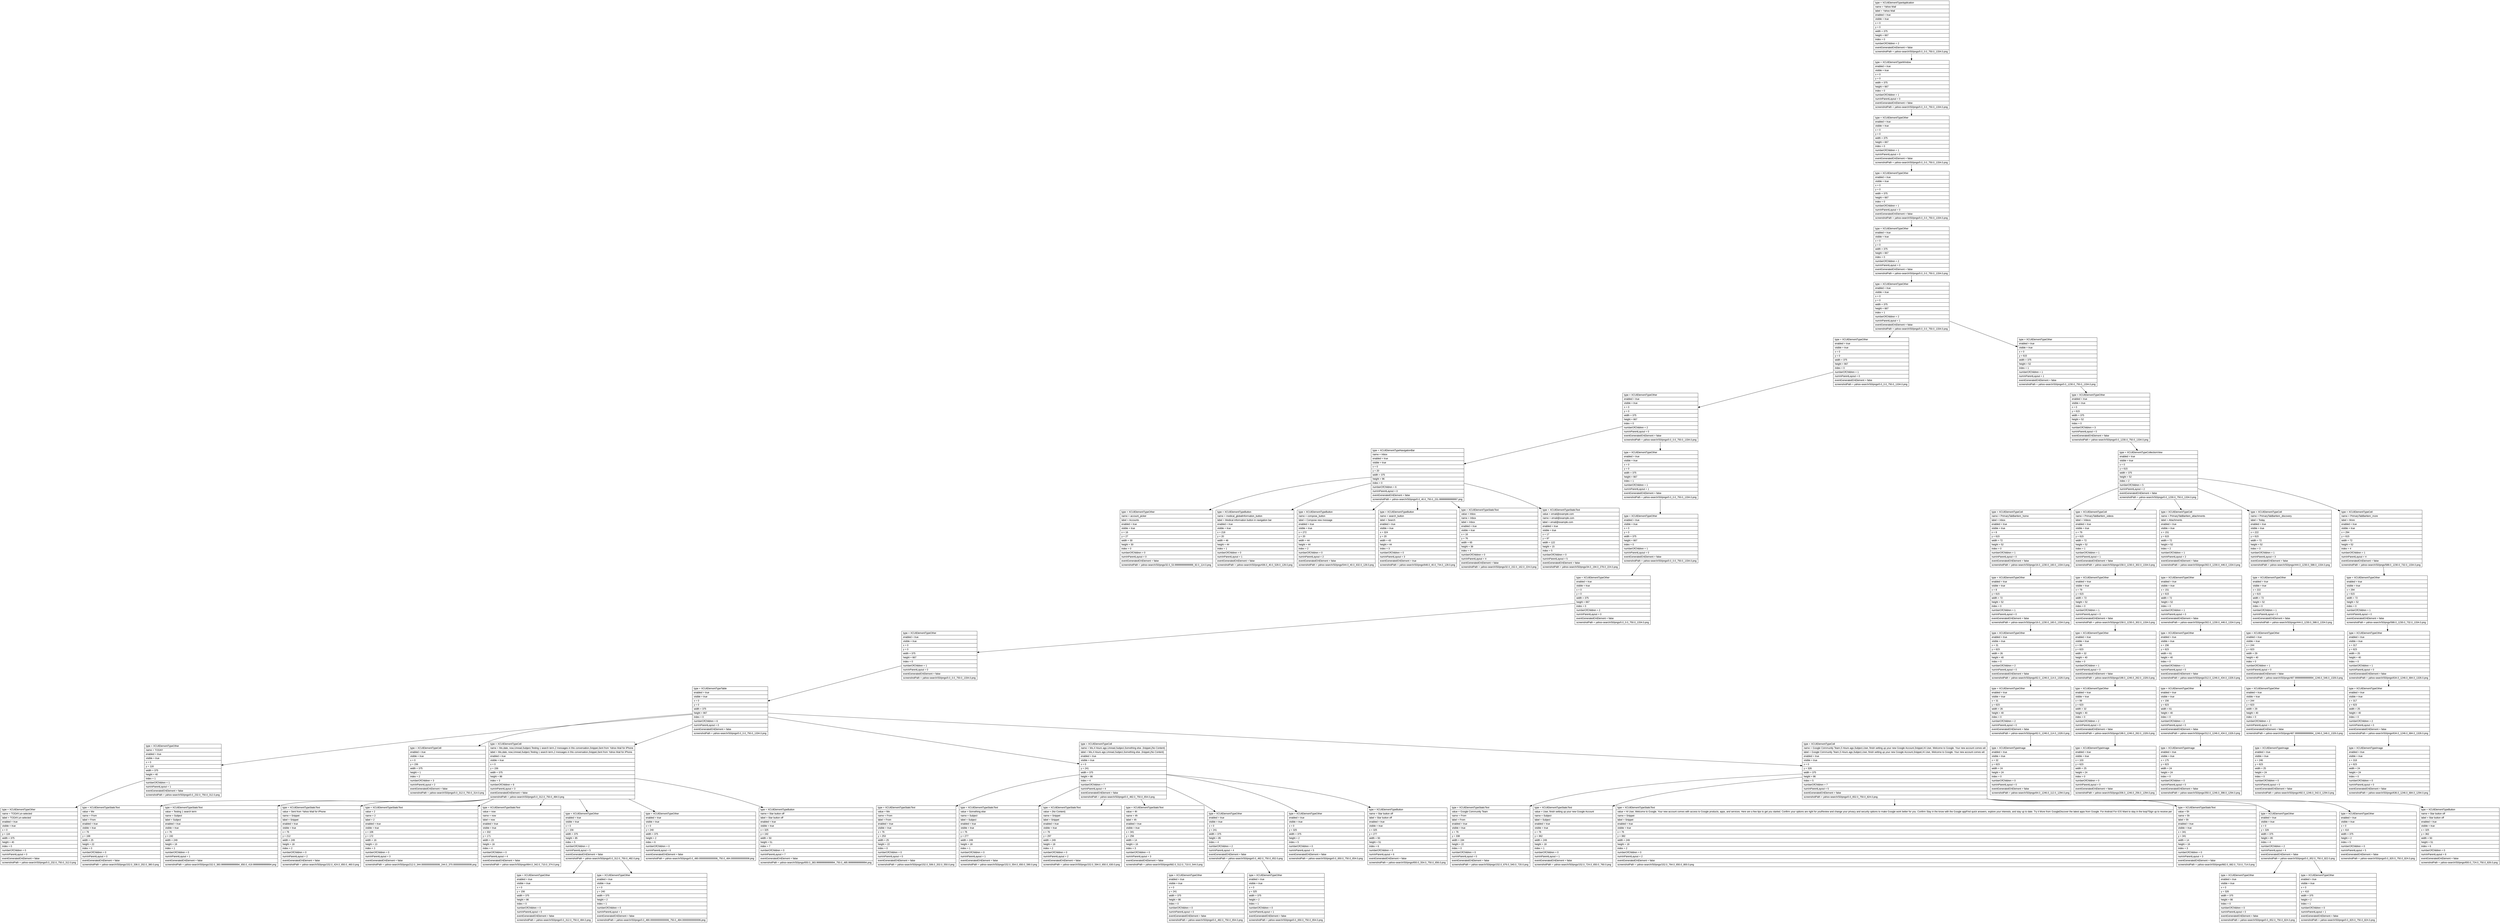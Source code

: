 digraph Layout {

	node [shape=record fontname=Arial];

	0	[label="{type = XCUIElementTypeApplication\l|name = Yahoo Mail\l|label = Yahoo Mail\l|enabled = true\l|visible = true\l|x = 0\l|y = 0\l|width = 375\l|height = 667\l|index = 0\l|numberOfChildren = 2\l|eventGeneratedOnElement = false \l|screenshotPath = yahoo-search/S0/pngs/0.0_0.0_750.0_1334.0.png\l}"]
	1	[label="{type = XCUIElementTypeWindow\l|enabled = true\l|visible = true\l|x = 0\l|y = 0\l|width = 375\l|height = 667\l|index = 0\l|numberOfChildren = 1\l|numInParentLayout = 0\l|eventGeneratedOnElement = false \l|screenshotPath = yahoo-search/S0/pngs/0.0_0.0_750.0_1334.0.png\l}"]
	2	[label="{type = XCUIElementTypeOther\l|enabled = true\l|visible = true\l|x = 0\l|y = 0\l|width = 375\l|height = 667\l|index = 0\l|numberOfChildren = 1\l|numInParentLayout = 0\l|eventGeneratedOnElement = false \l|screenshotPath = yahoo-search/S0/pngs/0.0_0.0_750.0_1334.0.png\l}"]
	3	[label="{type = XCUIElementTypeOther\l|enabled = true\l|visible = true\l|x = 0\l|y = 0\l|width = 375\l|height = 667\l|index = 0\l|numberOfChildren = 1\l|numInParentLayout = 0\l|eventGeneratedOnElement = false \l|screenshotPath = yahoo-search/S0/pngs/0.0_0.0_750.0_1334.0.png\l}"]
	4	[label="{type = XCUIElementTypeOther\l|enabled = true\l|visible = true\l|x = 0\l|y = 0\l|width = 375\l|height = 667\l|index = 0\l|numberOfChildren = 2\l|numInParentLayout = 0\l|eventGeneratedOnElement = false \l|screenshotPath = yahoo-search/S0/pngs/0.0_0.0_750.0_1334.0.png\l}"]
	5	[label="{type = XCUIElementTypeOther\l|enabled = true\l|visible = true\l|x = 0\l|y = 0\l|width = 375\l|height = 667\l|index = 1\l|numberOfChildren = 2\l|numInParentLayout = 1\l|eventGeneratedOnElement = false \l|screenshotPath = yahoo-search/S0/pngs/0.0_0.0_750.0_1334.0.png\l}"]
	6	[label="{type = XCUIElementTypeOther\l|enabled = true\l|visible = true\l|x = 0\l|y = 0\l|width = 375\l|height = 667\l|index = 0\l|numberOfChildren = 1\l|numInParentLayout = 0\l|eventGeneratedOnElement = false \l|screenshotPath = yahoo-search/S0/pngs/0.0_0.0_750.0_1334.0.png\l}"]
	7	[label="{type = XCUIElementTypeOther\l|enabled = true\l|visible = true\l|x = 0\l|y = 615\l|width = 375\l|height = 52\l|index = 1\l|numberOfChildren = 1\l|numInParentLayout = 1\l|eventGeneratedOnElement = false \l|screenshotPath = yahoo-search/S0/pngs/0.0_1230.0_750.0_1334.0.png\l}"]
	8	[label="{type = XCUIElementTypeOther\l|enabled = true\l|visible = true\l|x = 0\l|y = 0\l|width = 375\l|height = 667\l|index = 0\l|numberOfChildren = 2\l|numInParentLayout = 0\l|eventGeneratedOnElement = false \l|screenshotPath = yahoo-search/S0/pngs/0.0_0.0_750.0_1334.0.png\l}"]
	9	[label="{type = XCUIElementTypeOther\l|enabled = true\l|visible = true\l|x = 0\l|y = 615\l|width = 375\l|height = 52\l|index = 0\l|numberOfChildren = 3\l|numInParentLayout = 0\l|eventGeneratedOnElement = false \l|screenshotPath = yahoo-search/S0/pngs/0.0_1230.0_750.0_1334.0.png\l}"]
	10	[label="{type = XCUIElementTypeNavigationBar\l|name = Inbox\l|enabled = true\l|visible = true\l|x = 0\l|y = 20\l|width = 375\l|height = 96\l|index = 0\l|numberOfChildren = 6\l|numInParentLayout = 0\l|eventGeneratedOnElement = false \l|screenshotPath = yahoo-search/S0/pngs/0.0_40.0_750.0_231.99999999999997.png\l}"]
	11	[label="{type = XCUIElementTypeOther\l|enabled = true\l|visible = true\l|x = 0\l|y = 0\l|width = 375\l|height = 667\l|index = 1\l|numberOfChildren = 1\l|numInParentLayout = 1\l|eventGeneratedOnElement = false \l|screenshotPath = yahoo-search/S0/pngs/0.0_0.0_750.0_1334.0.png\l}"]
	12	[label="{type = XCUIElementTypeCollectionView\l|enabled = true\l|visible = true\l|x = 0\l|y = 615\l|width = 375\l|height = 52\l|index = 2\l|numberOfChildren = 5\l|numInParentLayout = 2\l|eventGeneratedOnElement = false \l|screenshotPath = yahoo-search/S0/pngs/0.0_1230.0_750.0_1334.0.png\l}"]
	13	[label="{type = XCUIElementTypeOther\l|name = account_picker\l|label = Accounts\l|enabled = true\l|visible = true\l|x = 16\l|y = 27\l|width = 30\l|height = 30\l|index = 0\l|numberOfChildren = 0\l|numInParentLayout = 0\l|eventGeneratedOnElement = false \l|screenshotPath = yahoo-search/S0/pngs/32.0_53.99999999999999_92.0_114.0.png\l}"]
	14	[label="{type = XCUIElementTypeButton\l|name = medical_globalInformation_button\l|label = Medical information button in navigation bar\l|enabled = true\l|visible = true\l|x = 218\l|y = 20\l|width = 46\l|height = 44\l|index = 1\l|numberOfChildren = 0\l|numInParentLayout = 1\l|eventGeneratedOnElement = false \l|screenshotPath = yahoo-search/S0/pngs/436.0_40.0_528.0_128.0.png\l}"]
	15	[label="{type = XCUIElementTypeButton\l|name = compose_button\l|label = Compose new message\l|enabled = true\l|visible = true\l|x = 272\l|y = 20\l|width = 44\l|height = 44\l|index = 2\l|numberOfChildren = 0\l|numInParentLayout = 2\l|eventGeneratedOnElement = false \l|screenshotPath = yahoo-search/S0/pngs/544.0_40.0_632.0_128.0.png\l}"]
	16	[label="{type = XCUIElementTypeButton\l|name = search_button\l|label = Search\l|enabled = true\l|visible = true\l|x = 324\l|y = 20\l|width = 43\l|height = 44\l|index = 3\l|numberOfChildren = 0\l|numInParentLayout = 3\l|eventGeneratedOnElement = true \l|screenshotPath = yahoo-search/S0/pngs/648.0_40.0_734.0_128.0.png\l}"]
	17	[label="{type = XCUIElementTypeStaticText\l|value = Inbox\l|name = Inbox\l|label = Inbox\l|enabled = true\l|visible = true\l|x = 16\l|y = 76\l|width = 65\l|height = 36\l|index = 4\l|numberOfChildren = 0\l|numInParentLayout = 4\l|eventGeneratedOnElement = false \l|screenshotPath = yahoo-search/S0/pngs/32.0_152.0_162.0_224.0.png\l}"]
	18	[label="{type = XCUIElementTypeStaticText\l|value = email@example.com\l|name = email@example.com\l|label = email@example.com\l|enabled = true\l|visible = true\l|x = 17\l|y = 97\l|width = 122\l|height = 15\l|index = 5\l|numberOfChildren = 0\l|numInParentLayout = 5\l|eventGeneratedOnElement = false \l|screenshotPath = yahoo-search/S0/pngs/34.0_194.0_278.0_224.0.png\l}"]
	19	[label="{type = XCUIElementTypeOther\l|enabled = true\l|visible = true\l|x = 0\l|y = 0\l|width = 375\l|height = 667\l|index = 0\l|numberOfChildren = 1\l|numInParentLayout = 0\l|eventGeneratedOnElement = false \l|screenshotPath = yahoo-search/S0/pngs/0.0_0.0_750.0_1334.0.png\l}"]
	20	[label="{type = XCUIElementTypeCell\l|name = PrimaryTabBarItem_home\l|label = Inbox\l|enabled = true\l|visible = true\l|x = 8\l|y = 615\l|width = 72\l|height = 52\l|index = 0\l|numberOfChildren = 1\l|numInParentLayout = 0\l|eventGeneratedOnElement = false \l|screenshotPath = yahoo-search/S0/pngs/16.0_1230.0_160.0_1334.0.png\l}"]
	21	[label="{type = XCUIElementTypeCell\l|name = PrimaryTabBarItem_videos\l|label = Videos\l|enabled = true\l|visible = true\l|x = 79\l|y = 615\l|width = 72\l|height = 52\l|index = 1\l|numberOfChildren = 1\l|numInParentLayout = 1\l|eventGeneratedOnElement = false \l|screenshotPath = yahoo-search/S0/pngs/158.0_1230.0_302.0_1334.0.png\l}"]
	22	[label="{type = XCUIElementTypeCell\l|name = PrimaryTabBarItem_attachments\l|label = Attachments\l|enabled = true\l|visible = true\l|x = 151\l|y = 615\l|width = 72\l|height = 52\l|index = 2\l|numberOfChildren = 1\l|numInParentLayout = 2\l|eventGeneratedOnElement = false \l|screenshotPath = yahoo-search/S0/pngs/302.0_1230.0_446.0_1334.0.png\l}"]
	23	[label="{type = XCUIElementTypeCell\l|name = PrimaryTabBarItem_discovery\l|label = Today\l|enabled = true\l|visible = true\l|x = 222\l|y = 615\l|width = 72\l|height = 52\l|index = 3\l|numberOfChildren = 1\l|numInParentLayout = 3\l|eventGeneratedOnElement = false \l|screenshotPath = yahoo-search/S0/pngs/444.0_1230.0_588.0_1334.0.png\l}"]
	24	[label="{type = XCUIElementTypeCell\l|name = PrimaryTabBarItem_more\l|label = More\l|enabled = true\l|visible = true\l|x = 294\l|y = 615\l|width = 72\l|height = 52\l|index = 4\l|numberOfChildren = 1\l|numInParentLayout = 4\l|eventGeneratedOnElement = false \l|screenshotPath = yahoo-search/S0/pngs/588.0_1230.0_732.0_1334.0.png\l}"]
	25	[label="{type = XCUIElementTypeOther\l|enabled = true\l|visible = true\l|x = 0\l|y = 0\l|width = 375\l|height = 667\l|index = 0\l|numberOfChildren = 2\l|numInParentLayout = 0\l|eventGeneratedOnElement = false \l|screenshotPath = yahoo-search/S0/pngs/0.0_0.0_750.0_1334.0.png\l}"]
	26	[label="{type = XCUIElementTypeOther\l|enabled = true\l|visible = true\l|x = 8\l|y = 615\l|width = 72\l|height = 52\l|index = 0\l|numberOfChildren = 1\l|numInParentLayout = 0\l|eventGeneratedOnElement = false \l|screenshotPath = yahoo-search/S0/pngs/16.0_1230.0_160.0_1334.0.png\l}"]
	27	[label="{type = XCUIElementTypeOther\l|enabled = true\l|visible = true\l|x = 79\l|y = 615\l|width = 72\l|height = 52\l|index = 0\l|numberOfChildren = 1\l|numInParentLayout = 0\l|eventGeneratedOnElement = false \l|screenshotPath = yahoo-search/S0/pngs/158.0_1230.0_302.0_1334.0.png\l}"]
	28	[label="{type = XCUIElementTypeOther\l|enabled = true\l|visible = true\l|x = 151\l|y = 615\l|width = 72\l|height = 52\l|index = 0\l|numberOfChildren = 1\l|numInParentLayout = 0\l|eventGeneratedOnElement = false \l|screenshotPath = yahoo-search/S0/pngs/302.0_1230.0_446.0_1334.0.png\l}"]
	29	[label="{type = XCUIElementTypeOther\l|enabled = true\l|visible = true\l|x = 222\l|y = 615\l|width = 72\l|height = 52\l|index = 0\l|numberOfChildren = 1\l|numInParentLayout = 0\l|eventGeneratedOnElement = false \l|screenshotPath = yahoo-search/S0/pngs/444.0_1230.0_588.0_1334.0.png\l}"]
	30	[label="{type = XCUIElementTypeOther\l|enabled = true\l|visible = true\l|x = 294\l|y = 615\l|width = 72\l|height = 52\l|index = 0\l|numberOfChildren = 1\l|numInParentLayout = 0\l|eventGeneratedOnElement = false \l|screenshotPath = yahoo-search/S0/pngs/588.0_1230.0_732.0_1334.0.png\l}"]
	31	[label="{type = XCUIElementTypeOther\l|enabled = true\l|visible = true\l|x = 0\l|y = 0\l|width = 375\l|height = 667\l|index = 0\l|numberOfChildren = 1\l|numInParentLayout = 0\l|eventGeneratedOnElement = false \l|screenshotPath = yahoo-search/S0/pngs/0.0_0.0_750.0_1334.0.png\l}"]
	32	[label="{type = XCUIElementTypeOther\l|enabled = true\l|visible = true\l|x = 31\l|y = 623\l|width = 26\l|height = 40\l|index = 0\l|numberOfChildren = 2\l|numInParentLayout = 0\l|eventGeneratedOnElement = false \l|screenshotPath = yahoo-search/S0/pngs/62.0_1246.0_114.0_1326.0.png\l}"]
	33	[label="{type = XCUIElementTypeOther\l|enabled = true\l|visible = true\l|x = 99\l|y = 623\l|width = 32\l|height = 40\l|index = 0\l|numberOfChildren = 1\l|numInParentLayout = 0\l|eventGeneratedOnElement = false \l|screenshotPath = yahoo-search/S0/pngs/198.0_1246.0_262.0_1326.0.png\l}"]
	34	[label="{type = XCUIElementTypeOther\l|enabled = true\l|visible = true\l|x = 156\l|y = 623\l|width = 61\l|height = 40\l|index = 0\l|numberOfChildren = 1\l|numInParentLayout = 0\l|eventGeneratedOnElement = false \l|screenshotPath = yahoo-search/S0/pngs/312.0_1246.0_434.0_1326.0.png\l}"]
	35	[label="{type = XCUIElementTypeOther\l|enabled = true\l|visible = true\l|x = 244\l|y = 623\l|width = 29\l|height = 40\l|index = 0\l|numberOfChildren = 1\l|numInParentLayout = 0\l|eventGeneratedOnElement = false \l|screenshotPath = yahoo-search/S0/pngs/487.99999999999994_1246.0_546.0_1326.0.png\l}"]
	36	[label="{type = XCUIElementTypeOther\l|enabled = true\l|visible = true\l|x = 317\l|y = 623\l|width = 25\l|height = 40\l|index = 0\l|numberOfChildren = 1\l|numInParentLayout = 0\l|eventGeneratedOnElement = false \l|screenshotPath = yahoo-search/S0/pngs/634.0_1246.0_684.0_1326.0.png\l}"]
	37	[label="{type = XCUIElementTypeTable\l|enabled = true\l|visible = true\l|x = 0\l|y = 0\l|width = 375\l|height = 667\l|index = 0\l|numberOfChildren = 6\l|numInParentLayout = 0\l|eventGeneratedOnElement = false \l|screenshotPath = yahoo-search/S0/pngs/0.0_0.0_750.0_1334.0.png\l}"]
	38	[label="{type = XCUIElementTypeOther\l|enabled = true\l|visible = true\l|x = 31\l|y = 623\l|width = 26\l|height = 40\l|index = 0\l|numberOfChildren = 2\l|numInParentLayout = 0\l|eventGeneratedOnElement = false \l|screenshotPath = yahoo-search/S0/pngs/62.0_1246.0_114.0_1326.0.png\l}"]
	39	[label="{type = XCUIElementTypeOther\l|enabled = true\l|visible = true\l|x = 99\l|y = 623\l|width = 32\l|height = 40\l|index = 0\l|numberOfChildren = 2\l|numInParentLayout = 0\l|eventGeneratedOnElement = false \l|screenshotPath = yahoo-search/S0/pngs/198.0_1246.0_262.0_1326.0.png\l}"]
	40	[label="{type = XCUIElementTypeOther\l|enabled = true\l|visible = true\l|x = 156\l|y = 623\l|width = 61\l|height = 40\l|index = 0\l|numberOfChildren = 2\l|numInParentLayout = 0\l|eventGeneratedOnElement = false \l|screenshotPath = yahoo-search/S0/pngs/312.0_1246.0_434.0_1326.0.png\l}"]
	41	[label="{type = XCUIElementTypeOther\l|enabled = true\l|visible = true\l|x = 244\l|y = 623\l|width = 29\l|height = 40\l|index = 0\l|numberOfChildren = 2\l|numInParentLayout = 0\l|eventGeneratedOnElement = false \l|screenshotPath = yahoo-search/S0/pngs/487.99999999999994_1246.0_546.0_1326.0.png\l}"]
	42	[label="{type = XCUIElementTypeOther\l|enabled = true\l|visible = true\l|x = 317\l|y = 623\l|width = 25\l|height = 40\l|index = 0\l|numberOfChildren = 2\l|numInParentLayout = 0\l|eventGeneratedOnElement = false \l|screenshotPath = yahoo-search/S0/pngs/634.0_1246.0_684.0_1326.0.png\l}"]
	43	[label="{type = XCUIElementTypeOther\l|name = TODAY\l|enabled = true\l|visible = true\l|x = 0\l|y = 116\l|width = 375\l|height = 40\l|index = 1\l|numberOfChildren = 1\l|numInParentLayout = 1\l|eventGeneratedOnElement = false \l|screenshotPath = yahoo-search/S0/pngs/0.0_232.0_750.0_312.0.png\l}"]
	44	[label="{type = XCUIElementTypeCell\l|enabled = true\l|visible = true\l|x = 0\l|y = 156\l|width = 375\l|height = 1\l|index = 2\l|numberOfChildren = 3\l|numInParentLayout = 2\l|eventGeneratedOnElement = false \l|screenshotPath = yahoo-search/S0/pngs/0.0_312.0_750.0_314.0.png\l}"]
	45	[label="{type = XCUIElementTypeCell\l|name = Me,date, now,Unread,Subject,Testing 1 search term,2 messages in this conversation,Snippet,Sent from Yahoo Mail for iPhone\l|label = Me,date, now,Unread,Subject,Testing 1 search term,2 messages in this conversation,Snippet,Sent from Yahoo Mail for iPhone\l|enabled = true\l|visible = true\l|x = 0\l|y = 156\l|width = 375\l|height = 86\l|index = 3\l|numberOfChildren = 8\l|numInParentLayout = 3\l|eventGeneratedOnElement = false \l|screenshotPath = yahoo-search/S0/pngs/0.0_312.0_750.0_484.0.png\l}"]
	46	[label="{type = XCUIElementTypeCell\l|name = Me,4 Hours ago,Unread,Subject,Something else ,Snippet,(No Content)\l|label = Me,4 Hours ago,Unread,Subject,Something else ,Snippet,(No Content)\l|enabled = true\l|visible = true\l|x = 0\l|y = 241\l|width = 375\l|height = 86\l|index = 4\l|numberOfChildren = 7\l|numInParentLayout = 4\l|eventGeneratedOnElement = false \l|screenshotPath = yahoo-search/S0/pngs/0.0_482.0_750.0_654.0.png\l}"]
	47	[label="{type = XCUIElementTypeCell\l|name = Google Community Team,5 Hours ago,Subject,User, finish setting up your new Google Account,Snippet,Hi User, Welcome to Google. Your new account comes wit\l|label = Google Community Team,5 Hours ago,Subject,User, finish setting up your new Google Account,Snippet,Hi User, Welcome to Google. Your new account comes wit\l|enabled = true\l|visible = true\l|x = 0\l|y = 326\l|width = 375\l|height = 86\l|index = 5\l|numberOfChildren = 7\l|numInParentLayout = 5\l|eventGeneratedOnElement = false \l|screenshotPath = yahoo-search/S0/pngs/0.0_652.0_750.0_824.0.png\l}"]
	48	[label="{type = XCUIElementTypeImage\l|enabled = true\l|visible = true\l|x = 32\l|y = 623\l|width = 24\l|height = 24\l|index = 0\l|numberOfChildren = 0\l|numInParentLayout = 0\l|eventGeneratedOnElement = false \l|screenshotPath = yahoo-search/S0/pngs/64.0_1246.0_112.0_1294.0.png\l}"]
	49	[label="{type = XCUIElementTypeImage\l|enabled = true\l|visible = true\l|x = 103\l|y = 623\l|width = 25\l|height = 24\l|index = 0\l|numberOfChildren = 0\l|numInParentLayout = 0\l|eventGeneratedOnElement = false \l|screenshotPath = yahoo-search/S0/pngs/206.0_1246.0_256.0_1294.0.png\l}"]
	50	[label="{type = XCUIElementTypeImage\l|enabled = true\l|visible = true\l|x = 175\l|y = 623\l|width = 24\l|height = 24\l|index = 0\l|numberOfChildren = 0\l|numInParentLayout = 0\l|eventGeneratedOnElement = false \l|screenshotPath = yahoo-search/S0/pngs/350.0_1246.0_398.0_1294.0.png\l}"]
	51	[label="{type = XCUIElementTypeImage\l|enabled = true\l|visible = true\l|x = 246\l|y = 623\l|width = 25\l|height = 24\l|index = 0\l|numberOfChildren = 0\l|numInParentLayout = 0\l|eventGeneratedOnElement = false \l|screenshotPath = yahoo-search/S0/pngs/492.0_1246.0_542.0_1294.0.png\l}"]
	52	[label="{type = XCUIElementTypeImage\l|enabled = true\l|visible = true\l|x = 318\l|y = 623\l|width = 24\l|height = 24\l|index = 0\l|numberOfChildren = 0\l|numInParentLayout = 0\l|eventGeneratedOnElement = false \l|screenshotPath = yahoo-search/S0/pngs/636.0_1246.0_684.0_1294.0.png\l}"]
	53	[label="{type = XCUIElementTypeOther\l|name = TODAY,un-selected\l|label = TODAY,un-selected\l|enabled = true\l|visible = true\l|x = 0\l|y = 116\l|width = 375\l|height = 40\l|index = 0\l|numberOfChildren = 0\l|numInParentLayout = 0\l|eventGeneratedOnElement = false \l|screenshotPath = yahoo-search/S0/pngs/0.0_232.0_750.0_312.0.png\l}"]
	54	[label="{type = XCUIElementTypeStaticText\l|value = Me\l|name = From\l|label = From\l|enabled = true\l|visible = true\l|x = 76\l|y = 168\l|width = 25\l|height = 22\l|index = 0\l|numberOfChildren = 0\l|numInParentLayout = 0\l|eventGeneratedOnElement = false \l|screenshotPath = yahoo-search/S0/pngs/152.0_336.0_202.0_380.0.png\l}"]
	55	[label="{type = XCUIElementTypeStaticText\l|value = Testing 1 search term\l|name = Subject\l|label = Subject\l|enabled = true\l|visible = true\l|x = 76\l|y = 192\l|width = 249\l|height = 18\l|index = 1\l|numberOfChildren = 0\l|numInParentLayout = 1\l|eventGeneratedOnElement = false \l|screenshotPath = yahoo-search/S0/pngs/152.0_383.99999999999994_650.0_419.99999999999994.png\l}"]
	56	[label="{type = XCUIElementTypeStaticText\l|value = Sent from Yahoo Mail for iPhone\l|name = Snippet\l|label = Snippet\l|enabled = true\l|visible = true\l|x = 76\l|y = 212\l|width = 249\l|height = 18\l|index = 2\l|numberOfChildren = 0\l|numInParentLayout = 2\l|eventGeneratedOnElement = false \l|screenshotPath = yahoo-search/S0/pngs/152.0_424.0_650.0_460.0.png\l}"]
	57	[label="{type = XCUIElementTypeStaticText\l|value = 2\l|name = 2\l|label = 2\l|enabled = true\l|visible = true\l|x = 106\l|y = 172\l|width = 16\l|height = 13\l|index = 3\l|numberOfChildren = 0\l|numInParentLayout = 3\l|eventGeneratedOnElement = false \l|screenshotPath = yahoo-search/S0/pngs/212.0_344.00000000000006_244.0_370.00000000000006.png\l}"]
	58	[label="{type = XCUIElementTypeStaticText\l|value = now\l|name = now\l|label = now\l|enabled = true\l|visible = true\l|x = 332\l|y = 171\l|width = 23\l|height = 16\l|index = 4\l|numberOfChildren = 0\l|numInParentLayout = 4\l|eventGeneratedOnElement = false \l|screenshotPath = yahoo-search/S0/pngs/664.0_342.0_710.0_374.0.png\l}"]
	59	[label="{type = XCUIElementTypeOther\l|enabled = true\l|visible = true\l|x = 0\l|y = 156\l|width = 375\l|height = 85\l|index = 5\l|numberOfChildren = 2\l|numInParentLayout = 5\l|eventGeneratedOnElement = false \l|screenshotPath = yahoo-search/S0/pngs/0.0_312.0_750.0_482.0.png\l}"]
	60	[label="{type = XCUIElementTypeOther\l|enabled = true\l|visible = true\l|x = 0\l|y = 240\l|width = 375\l|height = 2\l|index = 6\l|numberOfChildren = 0\l|numInParentLayout = 6\l|eventGeneratedOnElement = false \l|screenshotPath = yahoo-search/S0/pngs/0.0_480.00000000000006_750.0_484.00000000000006.png\l}"]
	61	[label="{type = XCUIElementTypeButton\l|name = Star button off\l|label = Star button off\l|enabled = true\l|visible = true\l|x = 325\l|y = 192\l|width = 50\l|height = 51\l|index = 7\l|numberOfChildren = 0\l|numInParentLayout = 7\l|eventGeneratedOnElement = false \l|screenshotPath = yahoo-search/S0/pngs/650.0_383.99999999999994_750.0_485.99999999999994.png\l}"]
	62	[label="{type = XCUIElementTypeStaticText\l|value = Me\l|name = From\l|label = From\l|enabled = true\l|visible = true\l|x = 76\l|y = 253\l|width = 25\l|height = 22\l|index = 0\l|numberOfChildren = 0\l|numInParentLayout = 0\l|eventGeneratedOnElement = false \l|screenshotPath = yahoo-search/S0/pngs/152.0_506.0_202.0_550.0.png\l}"]
	63	[label="{type = XCUIElementTypeStaticText\l|value = Something else \l|name = Subject\l|label = Subject\l|enabled = true\l|visible = true\l|x = 76\l|y = 277\l|width = 249\l|height = 18\l|index = 1\l|numberOfChildren = 0\l|numInParentLayout = 1\l|eventGeneratedOnElement = false \l|screenshotPath = yahoo-search/S0/pngs/152.0_554.0_650.0_590.0.png\l}"]
	64	[label="{type = XCUIElementTypeStaticText\l|value = (No Content)\l|name = Snippet\l|label = Snippet\l|enabled = true\l|visible = true\l|x = 76\l|y = 297\l|width = 249\l|height = 18\l|index = 2\l|numberOfChildren = 0\l|numInParentLayout = 2\l|eventGeneratedOnElement = false \l|screenshotPath = yahoo-search/S0/pngs/152.0_594.0_650.0_630.0.png\l}"]
	65	[label="{type = XCUIElementTypeStaticText\l|value = 4h\l|name = 4h\l|label = 4h\l|enabled = true\l|visible = true\l|x = 341\l|y = 256\l|width = 14\l|height = 16\l|index = 3\l|numberOfChildren = 0\l|numInParentLayout = 3\l|eventGeneratedOnElement = false \l|screenshotPath = yahoo-search/S0/pngs/682.0_512.0_710.0_544.0.png\l}"]
	66	[label="{type = XCUIElementTypeOther\l|enabled = true\l|visible = true\l|x = 0\l|y = 241\l|width = 375\l|height = 85\l|index = 4\l|numberOfChildren = 2\l|numInParentLayout = 4\l|eventGeneratedOnElement = false \l|screenshotPath = yahoo-search/S0/pngs/0.0_482.0_750.0_652.0.png\l}"]
	67	[label="{type = XCUIElementTypeOther\l|enabled = true\l|visible = true\l|x = 0\l|y = 325\l|width = 375\l|height = 2\l|index = 5\l|numberOfChildren = 0\l|numInParentLayout = 5\l|eventGeneratedOnElement = false \l|screenshotPath = yahoo-search/S0/pngs/0.0_650.0_750.0_654.0.png\l}"]
	68	[label="{type = XCUIElementTypeButton\l|name = Star button off\l|label = Star button off\l|enabled = true\l|visible = true\l|x = 325\l|y = 277\l|width = 50\l|height = 51\l|index = 6\l|numberOfChildren = 0\l|numInParentLayout = 6\l|eventGeneratedOnElement = false \l|screenshotPath = yahoo-search/S0/pngs/650.0_554.0_750.0_656.0.png\l}"]
	69	[label="{type = XCUIElementTypeStaticText\l|value = Google Community Team\l|name = From\l|label = From\l|enabled = true\l|visible = true\l|x = 76\l|y = 338\l|width = 194\l|height = 22\l|index = 0\l|numberOfChildren = 0\l|numInParentLayout = 0\l|eventGeneratedOnElement = false \l|screenshotPath = yahoo-search/S0/pngs/152.0_676.0_540.0_720.0.png\l}"]
	70	[label="{type = XCUIElementTypeStaticText\l|value = User, finish setting up your new Google Account\l|name = Subject\l|label = Subject\l|enabled = true\l|visible = true\l|x = 76\l|y = 362\l|width = 249\l|height = 18\l|index = 1\l|numberOfChildren = 0\l|numInParentLayout = 1\l|eventGeneratedOnElement = false \l|screenshotPath = yahoo-search/S0/pngs/152.0_724.0_650.0_760.0.png\l}"]
	71	[label="{type = XCUIElementTypeStaticText\l|value = Hi User, Welcome to Google. Your new account comes with access to Google products, apps, and services. Here are a few tips to get you started. Confirm your options are right for youReview and change your privacy and security options to make Google work better for you. Confirm Stay in the know with the Google appFind quick answers, explore your interests, and stay up to date. Try it More from GoogleDiscover the latest apps from Google. For Android For iOS Want to stay in the loop?Sign up to receive per\l|name = Snippet\l|label = Snippet\l|enabled = true\l|visible = true\l|x = 76\l|y = 382\l|width = 249\l|height = 18\l|index = 2\l|numberOfChildren = 0\l|numInParentLayout = 2\l|eventGeneratedOnElement = false \l|screenshotPath = yahoo-search/S0/pngs/152.0_764.0_650.0_800.0.png\l}"]
	72	[label="{type = XCUIElementTypeStaticText\l|value = 5h\l|name = 5h\l|label = 5h\l|enabled = true\l|visible = true\l|x = 341\l|y = 341\l|width = 14\l|height = 16\l|index = 3\l|numberOfChildren = 0\l|numInParentLayout = 3\l|eventGeneratedOnElement = false \l|screenshotPath = yahoo-search/S0/pngs/682.0_682.0_710.0_714.0.png\l}"]
	73	[label="{type = XCUIElementTypeOther\l|enabled = true\l|visible = true\l|x = 0\l|y = 326\l|width = 375\l|height = 85\l|index = 4\l|numberOfChildren = 2\l|numInParentLayout = 4\l|eventGeneratedOnElement = false \l|screenshotPath = yahoo-search/S0/pngs/0.0_652.0_750.0_822.0.png\l}"]
	74	[label="{type = XCUIElementTypeOther\l|enabled = true\l|visible = true\l|x = 0\l|y = 410\l|width = 375\l|height = 2\l|index = 5\l|numberOfChildren = 0\l|numInParentLayout = 5\l|eventGeneratedOnElement = false \l|screenshotPath = yahoo-search/S0/pngs/0.0_820.0_750.0_824.0.png\l}"]
	75	[label="{type = XCUIElementTypeButton\l|name = Star button off\l|label = Star button off\l|enabled = true\l|visible = true\l|x = 325\l|y = 362\l|width = 50\l|height = 51\l|index = 6\l|numberOfChildren = 0\l|numInParentLayout = 6\l|eventGeneratedOnElement = false \l|screenshotPath = yahoo-search/S0/pngs/650.0_724.0_750.0_826.0.png\l}"]
	76	[label="{type = XCUIElementTypeOther\l|enabled = true\l|visible = true\l|x = 0\l|y = 156\l|width = 375\l|height = 86\l|index = 0\l|numberOfChildren = 0\l|numInParentLayout = 0\l|eventGeneratedOnElement = false \l|screenshotPath = yahoo-search/S0/pngs/0.0_312.0_750.0_484.0.png\l}"]
	77	[label="{type = XCUIElementTypeOther\l|enabled = true\l|visible = true\l|x = 0\l|y = 240\l|width = 375\l|height = 2\l|index = 1\l|numberOfChildren = 0\l|numInParentLayout = 1\l|eventGeneratedOnElement = false \l|screenshotPath = yahoo-search/S0/pngs/0.0_480.00000000000006_750.0_484.00000000000006.png\l}"]
	78	[label="{type = XCUIElementTypeOther\l|enabled = true\l|visible = true\l|x = 0\l|y = 241\l|width = 375\l|height = 86\l|index = 0\l|numberOfChildren = 0\l|numInParentLayout = 0\l|eventGeneratedOnElement = false \l|screenshotPath = yahoo-search/S0/pngs/0.0_482.0_750.0_654.0.png\l}"]
	79	[label="{type = XCUIElementTypeOther\l|enabled = true\l|visible = true\l|x = 0\l|y = 325\l|width = 375\l|height = 2\l|index = 1\l|numberOfChildren = 0\l|numInParentLayout = 1\l|eventGeneratedOnElement = false \l|screenshotPath = yahoo-search/S0/pngs/0.0_650.0_750.0_654.0.png\l}"]
	80	[label="{type = XCUIElementTypeOther\l|enabled = true\l|visible = true\l|x = 0\l|y = 326\l|width = 375\l|height = 86\l|index = 0\l|numberOfChildren = 0\l|numInParentLayout = 0\l|eventGeneratedOnElement = false \l|screenshotPath = yahoo-search/S0/pngs/0.0_652.0_750.0_824.0.png\l}"]
	81	[label="{type = XCUIElementTypeOther\l|enabled = true\l|visible = true\l|x = 0\l|y = 410\l|width = 375\l|height = 2\l|index = 1\l|numberOfChildren = 0\l|numInParentLayout = 1\l|eventGeneratedOnElement = false \l|screenshotPath = yahoo-search/S0/pngs/0.0_820.0_750.0_824.0.png\l}"]


	0 -> 1
	1 -> 2
	2 -> 3
	3 -> 4
	4 -> 5
	5 -> 6
	5 -> 7
	6 -> 8
	7 -> 9
	8 -> 10
	8 -> 11
	9 -> 12
	10 -> 13
	10 -> 14
	10 -> 15
	10 -> 16
	10 -> 17
	10 -> 18
	11 -> 19
	12 -> 20
	12 -> 21
	12 -> 22
	12 -> 23
	12 -> 24
	19 -> 25
	20 -> 26
	21 -> 27
	22 -> 28
	23 -> 29
	24 -> 30
	25 -> 31
	26 -> 32
	27 -> 33
	28 -> 34
	29 -> 35
	30 -> 36
	31 -> 37
	32 -> 38
	33 -> 39
	34 -> 40
	35 -> 41
	36 -> 42
	37 -> 43
	37 -> 44
	37 -> 45
	37 -> 46
	37 -> 47
	38 -> 48
	39 -> 49
	40 -> 50
	41 -> 51
	42 -> 52
	43 -> 53
	45 -> 54
	45 -> 55
	45 -> 56
	45 -> 57
	45 -> 58
	45 -> 59
	45 -> 60
	45 -> 61
	46 -> 62
	46 -> 63
	46 -> 64
	46 -> 65
	46 -> 66
	46 -> 67
	46 -> 68
	47 -> 69
	47 -> 70
	47 -> 71
	47 -> 72
	47 -> 73
	47 -> 74
	47 -> 75
	59 -> 76
	59 -> 77
	66 -> 78
	66 -> 79
	73 -> 80
	73 -> 81


}